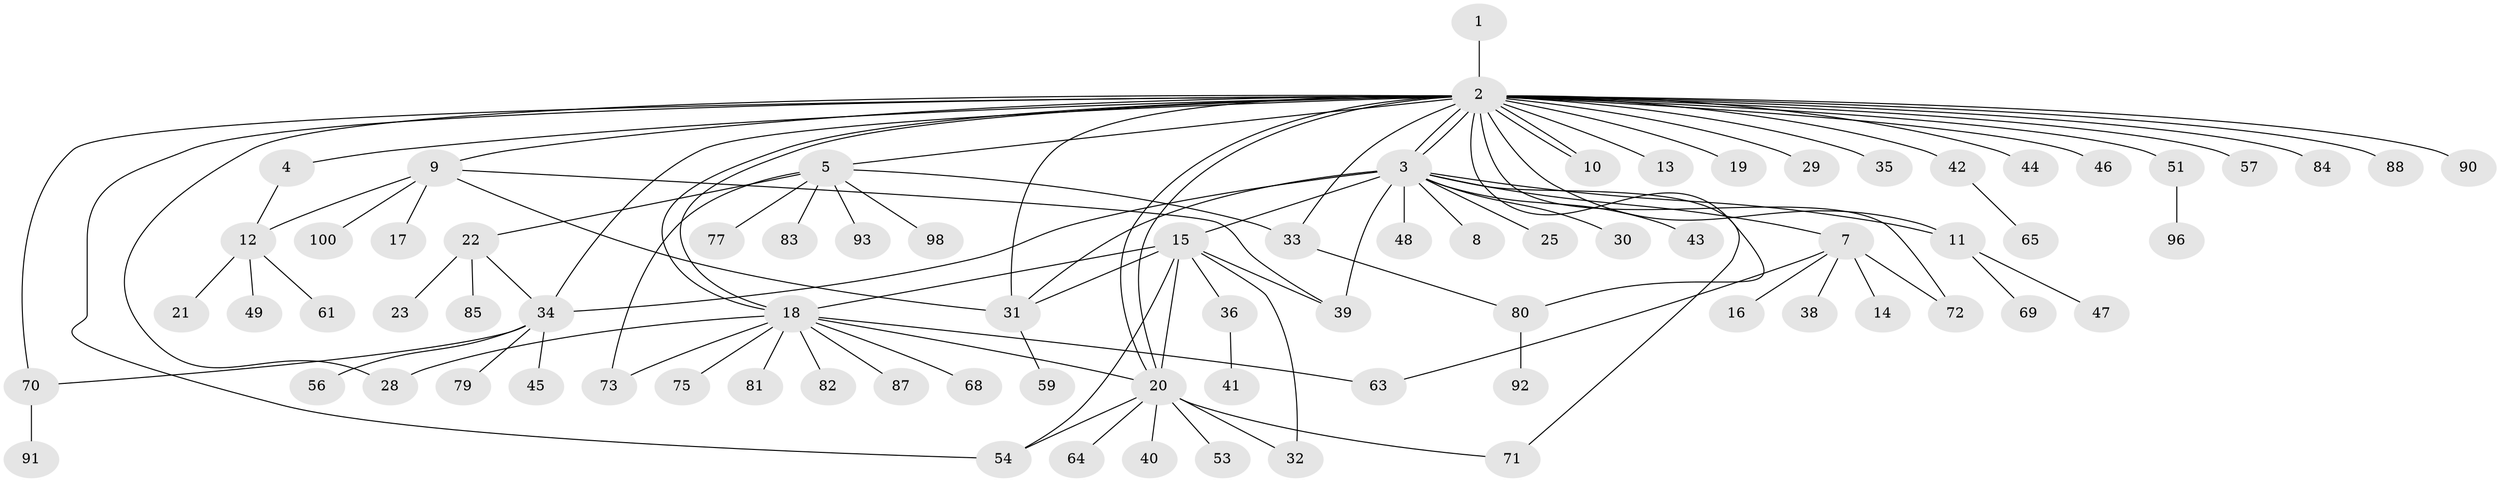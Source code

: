 // original degree distribution, {1: 0.61, 33: 0.01, 15: 0.01, 3: 0.09, 7: 0.04, 2: 0.12, 4: 0.05, 5: 0.03, 9: 0.01, 10: 0.01, 6: 0.02}
// Generated by graph-tools (version 1.1) at 2025/38/02/21/25 10:38:54]
// undirected, 78 vertices, 104 edges
graph export_dot {
graph [start="1"]
  node [color=gray90,style=filled];
  1;
  2 [super="+27"];
  3 [super="+66"];
  4 [super="+6"];
  5 [super="+62"];
  7 [super="+24"];
  8;
  9 [super="+60"];
  10;
  11;
  12 [super="+78"];
  13;
  14;
  15 [super="+52"];
  16;
  17;
  18 [super="+50"];
  19;
  20 [super="+26"];
  21;
  22 [super="+89"];
  23 [super="+97"];
  25;
  28;
  29 [super="+67"];
  30;
  31 [super="+55"];
  32;
  33 [super="+95"];
  34 [super="+37"];
  35;
  36;
  38;
  39;
  40;
  41;
  42 [super="+86"];
  43;
  44;
  45;
  46;
  47;
  48;
  49;
  51 [super="+58"];
  53;
  54 [super="+76"];
  56;
  57;
  59;
  61;
  63;
  64;
  65;
  68;
  69;
  70 [super="+74"];
  71;
  72 [super="+99"];
  73;
  75;
  77 [super="+94"];
  79;
  80;
  81;
  82;
  83;
  84;
  85;
  87;
  88;
  90;
  91;
  92;
  93;
  96;
  98;
  100;
  1 -- 2;
  2 -- 3;
  2 -- 3;
  2 -- 4;
  2 -- 5;
  2 -- 9;
  2 -- 10;
  2 -- 10;
  2 -- 11;
  2 -- 13;
  2 -- 18;
  2 -- 18;
  2 -- 19;
  2 -- 20;
  2 -- 20;
  2 -- 28;
  2 -- 29;
  2 -- 34;
  2 -- 35;
  2 -- 42;
  2 -- 44;
  2 -- 46;
  2 -- 51;
  2 -- 54;
  2 -- 57;
  2 -- 70;
  2 -- 72;
  2 -- 80;
  2 -- 84;
  2 -- 88;
  2 -- 90;
  2 -- 33;
  2 -- 31;
  3 -- 7;
  3 -- 8;
  3 -- 11;
  3 -- 15;
  3 -- 25;
  3 -- 30;
  3 -- 31;
  3 -- 34;
  3 -- 39;
  3 -- 43;
  3 -- 48;
  3 -- 71;
  4 -- 12;
  5 -- 22;
  5 -- 33;
  5 -- 73;
  5 -- 83;
  5 -- 93;
  5 -- 98;
  5 -- 77;
  7 -- 14;
  7 -- 16;
  7 -- 38;
  7 -- 63;
  7 -- 72;
  9 -- 12;
  9 -- 17;
  9 -- 39;
  9 -- 100;
  9 -- 31;
  11 -- 47;
  11 -- 69;
  12 -- 21;
  12 -- 49;
  12 -- 61;
  15 -- 18;
  15 -- 20;
  15 -- 32;
  15 -- 36;
  15 -- 39;
  15 -- 54;
  15 -- 31;
  18 -- 28;
  18 -- 73;
  18 -- 81;
  18 -- 87;
  18 -- 82;
  18 -- 68;
  18 -- 75;
  18 -- 63;
  18 -- 20;
  20 -- 53;
  20 -- 54;
  20 -- 64;
  20 -- 32;
  20 -- 71;
  20 -- 40;
  22 -- 23;
  22 -- 34;
  22 -- 85;
  31 -- 59;
  33 -- 80;
  34 -- 56;
  34 -- 79;
  34 -- 45;
  34 -- 70;
  36 -- 41;
  42 -- 65;
  51 -- 96;
  70 -- 91;
  80 -- 92;
}
